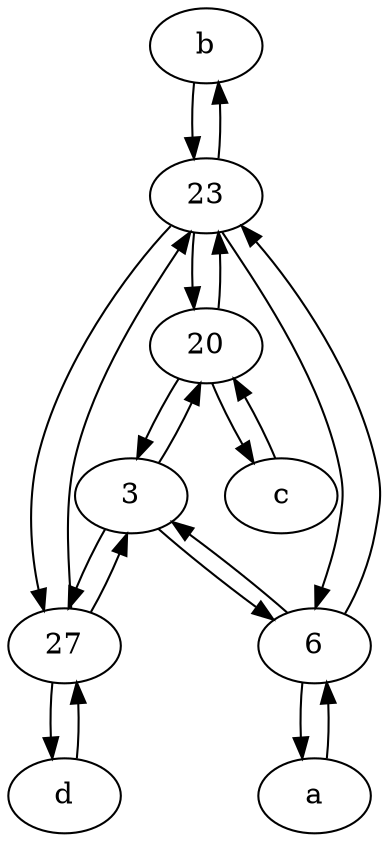 digraph  {
	b [pos="50,20!"];
	27;
	a [pos="40,10!"];
	6;
	c [pos="20,10!"];
	20;
	23;
	3;
	d [pos="20,30!"];
	3 -> 6;
	a -> 6;
	b -> 23;
	6 -> 23;
	6 -> 3;
	23 -> 27;
	23 -> b;
	20 -> 23;
	20 -> 3;
	c -> 20;
	d -> 27;
	27 -> 23;
	3 -> 27;
	6 -> a;
	27 -> 3;
	27 -> d;
	3 -> 20;
	23 -> 6;
	23 -> 20;
	20 -> c;

	}